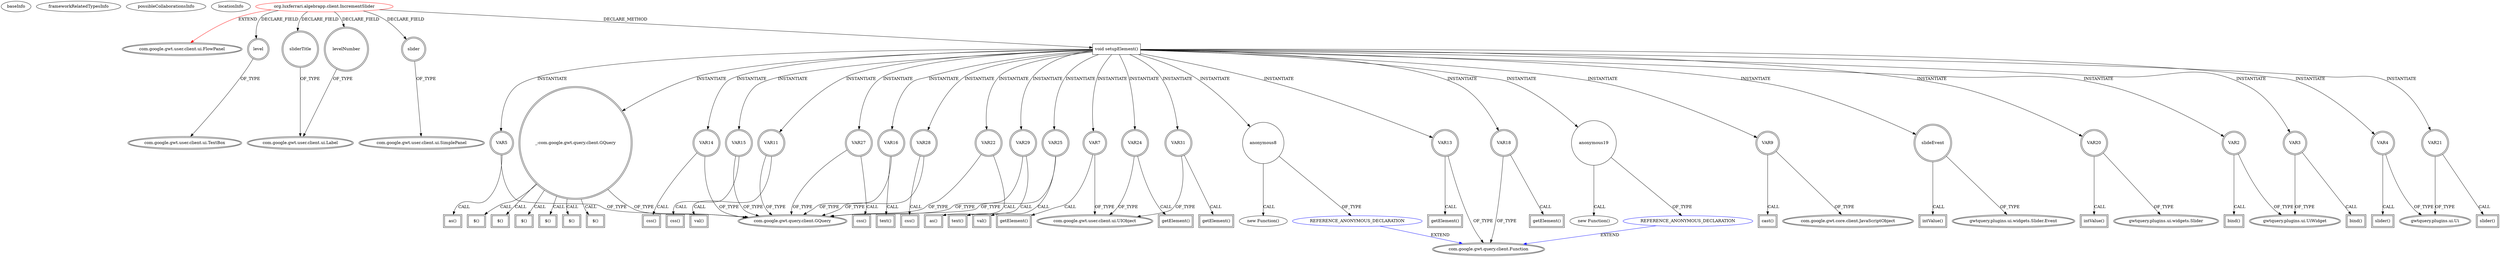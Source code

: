 digraph {
baseInfo[graphId=3645,category="extension_graph",isAnonymous=false,possibleRelation=true]
frameworkRelatedTypesInfo[0="com.google.gwt.user.client.ui.FlowPanel"]
possibleCollaborationsInfo[0="3645~CLIENT_METHOD_DECLARATION-INSTANTIATION-~com.google.gwt.user.client.ui.FlowPanel ~com.google.gwt.query.client.Function ~false~true"]
locationInfo[projectName="luxferrari-AlgebrApp",filePath="/luxferrari-AlgebrApp/AlgebrApp-master/AlgebrApp/src/org/luxferrari/algebrapp/client/IncrementSlider.java",contextSignature="IncrementSlider",graphId="3645"]
0[label="org.luxferrari.algebrapp.client.IncrementSlider",vertexType="ROOT_CLIENT_CLASS_DECLARATION",isFrameworkType=false,color=red]
1[label="com.google.gwt.user.client.ui.FlowPanel",vertexType="FRAMEWORK_CLASS_TYPE",isFrameworkType=true,peripheries=2]
2[label="level",vertexType="FIELD_DECLARATION",isFrameworkType=true,peripheries=2,shape=circle]
3[label="com.google.gwt.user.client.ui.TextBox",vertexType="FRAMEWORK_CLASS_TYPE",isFrameworkType=true,peripheries=2]
4[label="levelNumber",vertexType="FIELD_DECLARATION",isFrameworkType=true,peripheries=2,shape=circle]
5[label="com.google.gwt.user.client.ui.Label",vertexType="FRAMEWORK_CLASS_TYPE",isFrameworkType=true,peripheries=2]
6[label="slider",vertexType="FIELD_DECLARATION",isFrameworkType=true,peripheries=2,shape=circle]
7[label="com.google.gwt.user.client.ui.SimplePanel",vertexType="FRAMEWORK_CLASS_TYPE",isFrameworkType=true,peripheries=2]
8[label="sliderTitle",vertexType="FIELD_DECLARATION",isFrameworkType=true,peripheries=2,shape=circle]
18[label="void setupElement()",vertexType="CLIENT_METHOD_DECLARATION",isFrameworkType=false,shape=box]
19[label="VAR2",vertexType="VARIABLE_EXPRESION",isFrameworkType=true,peripheries=2,shape=circle]
21[label="gwtquery.plugins.ui.UiWidget",vertexType="FRAMEWORK_CLASS_TYPE",isFrameworkType=true,peripheries=2]
20[label="bind()",vertexType="INSIDE_CALL",isFrameworkType=true,peripheries=2,shape=box]
22[label="VAR3",vertexType="VARIABLE_EXPRESION",isFrameworkType=true,peripheries=2,shape=circle]
23[label="bind()",vertexType="INSIDE_CALL",isFrameworkType=true,peripheries=2,shape=box]
25[label="VAR4",vertexType="VARIABLE_EXPRESION",isFrameworkType=true,peripheries=2,shape=circle]
27[label="gwtquery.plugins.ui.Ui",vertexType="FRAMEWORK_CLASS_TYPE",isFrameworkType=true,peripheries=2]
26[label="slider()",vertexType="INSIDE_CALL",isFrameworkType=true,peripheries=2,shape=box]
28[label="VAR5",vertexType="VARIABLE_EXPRESION",isFrameworkType=true,peripheries=2,shape=circle]
30[label="com.google.gwt.query.client.GQuery",vertexType="FRAMEWORK_CLASS_TYPE",isFrameworkType=true,peripheries=2]
29[label="as()",vertexType="INSIDE_CALL",isFrameworkType=true,peripheries=2,shape=box]
31[label="_:com.google.gwt.query.client.GQuery",vertexType="VARIABLE_EXPRESION",isFrameworkType=true,peripheries=2,shape=circle]
32[label="$()",vertexType="INSIDE_CALL",isFrameworkType=true,peripheries=2,shape=box]
34[label="VAR7",vertexType="VARIABLE_EXPRESION",isFrameworkType=true,peripheries=2,shape=circle]
36[label="com.google.gwt.user.client.ui.UIObject",vertexType="FRAMEWORK_CLASS_TYPE",isFrameworkType=true,peripheries=2]
35[label="getElement()",vertexType="INSIDE_CALL",isFrameworkType=true,peripheries=2,shape=box]
38[label="anonymous8",vertexType="VARIABLE_EXPRESION",isFrameworkType=false,shape=circle]
39[label="REFERENCE_ANONYMOUS_DECLARATION",vertexType="REFERENCE_ANONYMOUS_DECLARATION",isFrameworkType=false,color=blue]
40[label="com.google.gwt.query.client.Function",vertexType="FRAMEWORK_CLASS_TYPE",isFrameworkType=true,peripheries=2]
37[label="new Function()",vertexType="CONSTRUCTOR_CALL",isFrameworkType=false]
41[label="VAR9",vertexType="VARIABLE_EXPRESION",isFrameworkType=true,peripheries=2,shape=circle]
43[label="com.google.gwt.core.client.JavaScriptObject",vertexType="FRAMEWORK_CLASS_TYPE",isFrameworkType=true,peripheries=2]
42[label="cast()",vertexType="INSIDE_CALL",isFrameworkType=true,peripheries=2,shape=box]
44[label="slideEvent",vertexType="VARIABLE_EXPRESION",isFrameworkType=true,peripheries=2,shape=circle]
46[label="gwtquery.plugins.ui.widgets.Slider.Event",vertexType="FRAMEWORK_CLASS_TYPE",isFrameworkType=true,peripheries=2]
45[label="intValue()",vertexType="INSIDE_CALL",isFrameworkType=true,peripheries=2,shape=box]
47[label="VAR11",vertexType="VARIABLE_EXPRESION",isFrameworkType=true,peripheries=2,shape=circle]
48[label="val()",vertexType="INSIDE_CALL",isFrameworkType=true,peripheries=2,shape=box]
51[label="$()",vertexType="INSIDE_CALL",isFrameworkType=true,peripheries=2,shape=box]
52[label="VAR13",vertexType="VARIABLE_EXPRESION",isFrameworkType=true,peripheries=2,shape=circle]
53[label="getElement()",vertexType="INSIDE_CALL",isFrameworkType=true,peripheries=2,shape=box]
55[label="VAR14",vertexType="VARIABLE_EXPRESION",isFrameworkType=true,peripheries=2,shape=circle]
56[label="css()",vertexType="INSIDE_CALL",isFrameworkType=true,peripheries=2,shape=box]
58[label="VAR15",vertexType="VARIABLE_EXPRESION",isFrameworkType=true,peripheries=2,shape=circle]
59[label="css()",vertexType="INSIDE_CALL",isFrameworkType=true,peripheries=2,shape=box]
61[label="VAR16",vertexType="VARIABLE_EXPRESION",isFrameworkType=true,peripheries=2,shape=circle]
62[label="text()",vertexType="INSIDE_CALL",isFrameworkType=true,peripheries=2,shape=box]
65[label="$()",vertexType="INSIDE_CALL",isFrameworkType=true,peripheries=2,shape=box]
66[label="VAR18",vertexType="VARIABLE_EXPRESION",isFrameworkType=true,peripheries=2,shape=circle]
67[label="getElement()",vertexType="INSIDE_CALL",isFrameworkType=true,peripheries=2,shape=box]
70[label="anonymous19",vertexType="VARIABLE_EXPRESION",isFrameworkType=false,shape=circle]
71[label="REFERENCE_ANONYMOUS_DECLARATION",vertexType="REFERENCE_ANONYMOUS_DECLARATION",isFrameworkType=false,color=blue]
69[label="new Function()",vertexType="CONSTRUCTOR_CALL",isFrameworkType=false]
73[label="VAR20",vertexType="VARIABLE_EXPRESION",isFrameworkType=true,peripheries=2,shape=circle]
75[label="gwtquery.plugins.ui.widgets.Slider",vertexType="FRAMEWORK_CLASS_TYPE",isFrameworkType=true,peripheries=2]
74[label="intValue()",vertexType="INSIDE_CALL",isFrameworkType=true,peripheries=2,shape=box]
76[label="VAR21",vertexType="VARIABLE_EXPRESION",isFrameworkType=true,peripheries=2,shape=circle]
77[label="slider()",vertexType="INSIDE_CALL",isFrameworkType=true,peripheries=2,shape=box]
79[label="VAR22",vertexType="VARIABLE_EXPRESION",isFrameworkType=true,peripheries=2,shape=circle]
80[label="as()",vertexType="INSIDE_CALL",isFrameworkType=true,peripheries=2,shape=box]
83[label="$()",vertexType="INSIDE_CALL",isFrameworkType=true,peripheries=2,shape=box]
84[label="VAR24",vertexType="VARIABLE_EXPRESION",isFrameworkType=true,peripheries=2,shape=circle]
85[label="getElement()",vertexType="INSIDE_CALL",isFrameworkType=true,peripheries=2,shape=box]
87[label="VAR25",vertexType="VARIABLE_EXPRESION",isFrameworkType=true,peripheries=2,shape=circle]
88[label="val()",vertexType="INSIDE_CALL",isFrameworkType=true,peripheries=2,shape=box]
91[label="$()",vertexType="INSIDE_CALL",isFrameworkType=true,peripheries=2,shape=box]
92[label="VAR27",vertexType="VARIABLE_EXPRESION",isFrameworkType=true,peripheries=2,shape=circle]
93[label="css()",vertexType="INSIDE_CALL",isFrameworkType=true,peripheries=2,shape=box]
95[label="VAR28",vertexType="VARIABLE_EXPRESION",isFrameworkType=true,peripheries=2,shape=circle]
96[label="css()",vertexType="INSIDE_CALL",isFrameworkType=true,peripheries=2,shape=box]
98[label="VAR29",vertexType="VARIABLE_EXPRESION",isFrameworkType=true,peripheries=2,shape=circle]
99[label="text()",vertexType="INSIDE_CALL",isFrameworkType=true,peripheries=2,shape=box]
102[label="$()",vertexType="INSIDE_CALL",isFrameworkType=true,peripheries=2,shape=box]
103[label="VAR31",vertexType="VARIABLE_EXPRESION",isFrameworkType=true,peripheries=2,shape=circle]
104[label="getElement()",vertexType="INSIDE_CALL",isFrameworkType=true,peripheries=2,shape=box]
0->1[label="EXTEND",color=red]
0->2[label="DECLARE_FIELD"]
2->3[label="OF_TYPE"]
0->4[label="DECLARE_FIELD"]
4->5[label="OF_TYPE"]
0->6[label="DECLARE_FIELD"]
6->7[label="OF_TYPE"]
0->8[label="DECLARE_FIELD"]
8->5[label="OF_TYPE"]
0->18[label="DECLARE_METHOD"]
18->19[label="INSTANTIATE"]
19->21[label="OF_TYPE"]
19->20[label="CALL"]
18->22[label="INSTANTIATE"]
22->21[label="OF_TYPE"]
22->23[label="CALL"]
18->25[label="INSTANTIATE"]
25->27[label="OF_TYPE"]
25->26[label="CALL"]
18->28[label="INSTANTIATE"]
28->30[label="OF_TYPE"]
28->29[label="CALL"]
18->31[label="INSTANTIATE"]
31->30[label="OF_TYPE"]
31->32[label="CALL"]
18->34[label="INSTANTIATE"]
34->36[label="OF_TYPE"]
34->35[label="CALL"]
18->38[label="INSTANTIATE"]
39->40[label="EXTEND",color=blue]
38->39[label="OF_TYPE"]
38->37[label="CALL"]
18->41[label="INSTANTIATE"]
41->43[label="OF_TYPE"]
41->42[label="CALL"]
18->44[label="INSTANTIATE"]
44->46[label="OF_TYPE"]
44->45[label="CALL"]
18->47[label="INSTANTIATE"]
47->30[label="OF_TYPE"]
47->48[label="CALL"]
31->51[label="CALL"]
18->52[label="INSTANTIATE"]
52->40[label="OF_TYPE"]
52->53[label="CALL"]
18->55[label="INSTANTIATE"]
55->30[label="OF_TYPE"]
55->56[label="CALL"]
18->58[label="INSTANTIATE"]
58->30[label="OF_TYPE"]
58->59[label="CALL"]
18->61[label="INSTANTIATE"]
61->30[label="OF_TYPE"]
61->62[label="CALL"]
31->65[label="CALL"]
18->66[label="INSTANTIATE"]
66->40[label="OF_TYPE"]
66->67[label="CALL"]
18->70[label="INSTANTIATE"]
71->40[label="EXTEND",color=blue]
70->71[label="OF_TYPE"]
70->69[label="CALL"]
18->73[label="INSTANTIATE"]
73->75[label="OF_TYPE"]
73->74[label="CALL"]
18->76[label="INSTANTIATE"]
76->27[label="OF_TYPE"]
76->77[label="CALL"]
18->79[label="INSTANTIATE"]
79->30[label="OF_TYPE"]
79->80[label="CALL"]
31->83[label="CALL"]
18->84[label="INSTANTIATE"]
84->36[label="OF_TYPE"]
84->85[label="CALL"]
18->87[label="INSTANTIATE"]
87->30[label="OF_TYPE"]
87->88[label="CALL"]
31->91[label="CALL"]
18->92[label="INSTANTIATE"]
92->30[label="OF_TYPE"]
92->93[label="CALL"]
18->95[label="INSTANTIATE"]
95->30[label="OF_TYPE"]
95->96[label="CALL"]
18->98[label="INSTANTIATE"]
98->30[label="OF_TYPE"]
98->99[label="CALL"]
31->102[label="CALL"]
18->103[label="INSTANTIATE"]
103->36[label="OF_TYPE"]
103->104[label="CALL"]
}
